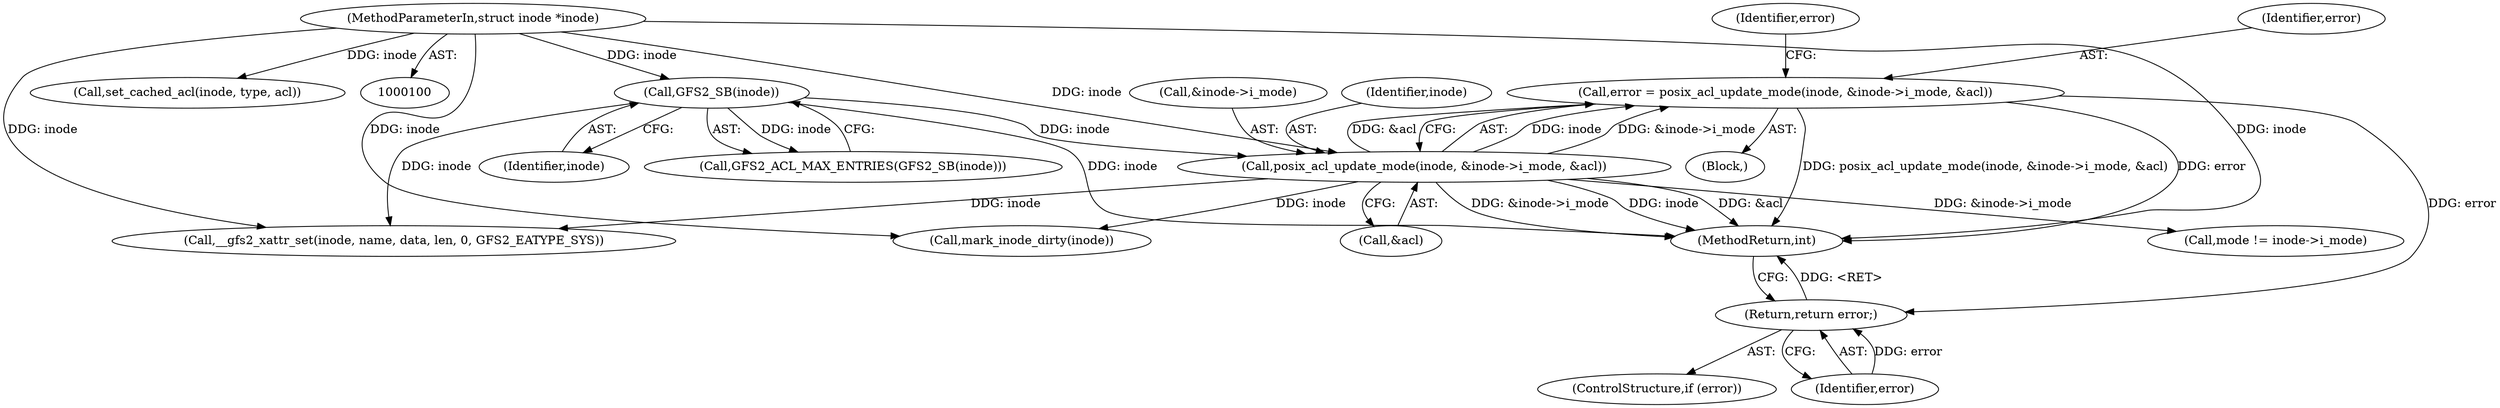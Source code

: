 digraph "0_linux_073931017b49d9458aa351605b43a7e34598caef_5@API" {
"1000137" [label="(Call,error = posix_acl_update_mode(inode, &inode->i_mode, &acl))"];
"1000139" [label="(Call,posix_acl_update_mode(inode, &inode->i_mode, &acl))"];
"1000121" [label="(Call,GFS2_SB(inode))"];
"1000101" [label="(MethodParameterIn,struct inode *inode)"];
"1000149" [label="(Return,return error;)"];
"1000130" [label="(Block,)"];
"1000138" [label="(Identifier,error)"];
"1000145" [label="(Call,&acl)"];
"1000101" [label="(MethodParameterIn,struct inode *inode)"];
"1000221" [label="(Call,set_cached_acl(inode, type, acl))"];
"1000157" [label="(Call,mark_inode_dirty(inode))"];
"1000120" [label="(Call,GFS2_ACL_MAX_ENTRIES(GFS2_SB(inode)))"];
"1000140" [label="(Identifier,inode)"];
"1000141" [label="(Call,&inode->i_mode)"];
"1000230" [label="(MethodReturn,int)"];
"1000147" [label="(ControlStructure,if (error))"];
"1000137" [label="(Call,error = posix_acl_update_mode(inode, &inode->i_mode, &acl))"];
"1000152" [label="(Call,mode != inode->i_mode)"];
"1000150" [label="(Identifier,error)"];
"1000211" [label="(Call,__gfs2_xattr_set(inode, name, data, len, 0, GFS2_EATYPE_SYS))"];
"1000149" [label="(Return,return error;)"];
"1000148" [label="(Identifier,error)"];
"1000139" [label="(Call,posix_acl_update_mode(inode, &inode->i_mode, &acl))"];
"1000122" [label="(Identifier,inode)"];
"1000121" [label="(Call,GFS2_SB(inode))"];
"1000137" -> "1000130"  [label="AST: "];
"1000137" -> "1000139"  [label="CFG: "];
"1000138" -> "1000137"  [label="AST: "];
"1000139" -> "1000137"  [label="AST: "];
"1000148" -> "1000137"  [label="CFG: "];
"1000137" -> "1000230"  [label="DDG: posix_acl_update_mode(inode, &inode->i_mode, &acl)"];
"1000137" -> "1000230"  [label="DDG: error"];
"1000139" -> "1000137"  [label="DDG: inode"];
"1000139" -> "1000137"  [label="DDG: &inode->i_mode"];
"1000139" -> "1000137"  [label="DDG: &acl"];
"1000137" -> "1000149"  [label="DDG: error"];
"1000139" -> "1000145"  [label="CFG: "];
"1000140" -> "1000139"  [label="AST: "];
"1000141" -> "1000139"  [label="AST: "];
"1000145" -> "1000139"  [label="AST: "];
"1000139" -> "1000230"  [label="DDG: &inode->i_mode"];
"1000139" -> "1000230"  [label="DDG: inode"];
"1000139" -> "1000230"  [label="DDG: &acl"];
"1000121" -> "1000139"  [label="DDG: inode"];
"1000101" -> "1000139"  [label="DDG: inode"];
"1000139" -> "1000152"  [label="DDG: &inode->i_mode"];
"1000139" -> "1000157"  [label="DDG: inode"];
"1000139" -> "1000211"  [label="DDG: inode"];
"1000121" -> "1000120"  [label="AST: "];
"1000121" -> "1000122"  [label="CFG: "];
"1000122" -> "1000121"  [label="AST: "];
"1000120" -> "1000121"  [label="CFG: "];
"1000121" -> "1000230"  [label="DDG: inode"];
"1000121" -> "1000120"  [label="DDG: inode"];
"1000101" -> "1000121"  [label="DDG: inode"];
"1000121" -> "1000211"  [label="DDG: inode"];
"1000101" -> "1000100"  [label="AST: "];
"1000101" -> "1000230"  [label="DDG: inode"];
"1000101" -> "1000157"  [label="DDG: inode"];
"1000101" -> "1000211"  [label="DDG: inode"];
"1000101" -> "1000221"  [label="DDG: inode"];
"1000149" -> "1000147"  [label="AST: "];
"1000149" -> "1000150"  [label="CFG: "];
"1000150" -> "1000149"  [label="AST: "];
"1000230" -> "1000149"  [label="CFG: "];
"1000149" -> "1000230"  [label="DDG: <RET>"];
"1000150" -> "1000149"  [label="DDG: error"];
}
